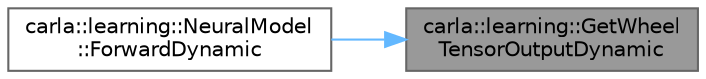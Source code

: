 digraph "carla::learning::GetWheelTensorOutputDynamic"
{
 // INTERACTIVE_SVG=YES
 // LATEX_PDF_SIZE
  bgcolor="transparent";
  edge [fontname=Helvetica,fontsize=10,labelfontname=Helvetica,labelfontsize=10];
  node [fontname=Helvetica,fontsize=10,shape=box,height=0.2,width=0.4];
  rankdir="RL";
  Node1 [id="Node000001",label="carla::learning::GetWheel\lTensorOutputDynamic",height=0.2,width=0.4,color="gray40", fillcolor="grey60", style="filled", fontcolor="black",tooltip=" "];
  Node1 -> Node2 [id="edge1_Node000001_Node000002",dir="back",color="steelblue1",style="solid",tooltip=" "];
  Node2 [id="Node000002",label="carla::learning::NeuralModel\l::ForwardDynamic",height=0.2,width=0.4,color="grey40", fillcolor="white", style="filled",URL="$da/d9e/classcarla_1_1learning_1_1NeuralModel.html#afc38b58f910c45d3a3e037ba3c9962d6",tooltip=" "];
}
